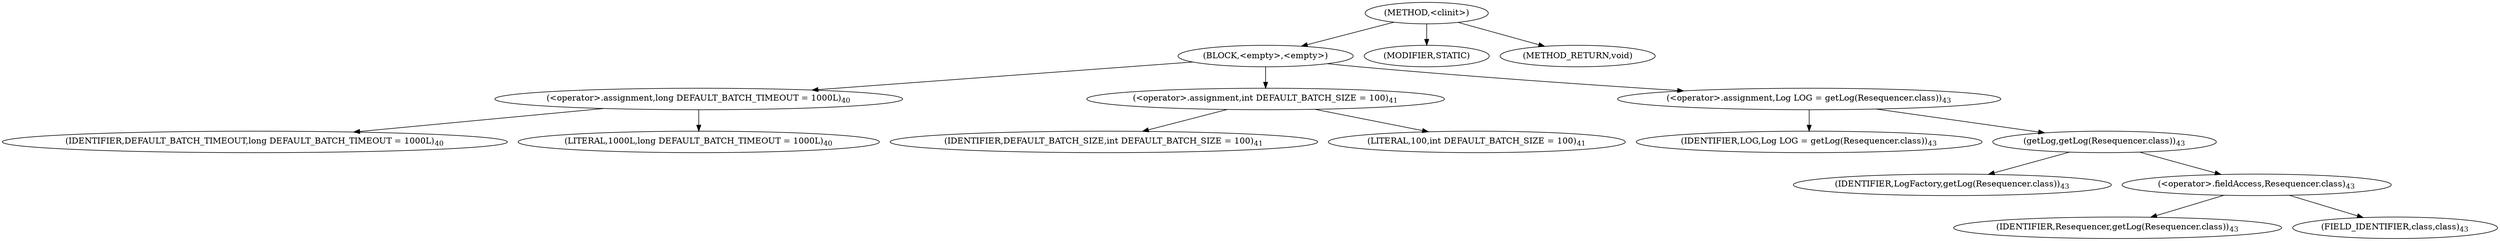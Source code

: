 digraph "&lt;clinit&gt;" {  
"413" [label = <(METHOD,&lt;clinit&gt;)> ]
"414" [label = <(BLOCK,&lt;empty&gt;,&lt;empty&gt;)> ]
"415" [label = <(&lt;operator&gt;.assignment,long DEFAULT_BATCH_TIMEOUT = 1000L)<SUB>40</SUB>> ]
"416" [label = <(IDENTIFIER,DEFAULT_BATCH_TIMEOUT,long DEFAULT_BATCH_TIMEOUT = 1000L)<SUB>40</SUB>> ]
"417" [label = <(LITERAL,1000L,long DEFAULT_BATCH_TIMEOUT = 1000L)<SUB>40</SUB>> ]
"418" [label = <(&lt;operator&gt;.assignment,int DEFAULT_BATCH_SIZE = 100)<SUB>41</SUB>> ]
"419" [label = <(IDENTIFIER,DEFAULT_BATCH_SIZE,int DEFAULT_BATCH_SIZE = 100)<SUB>41</SUB>> ]
"420" [label = <(LITERAL,100,int DEFAULT_BATCH_SIZE = 100)<SUB>41</SUB>> ]
"421" [label = <(&lt;operator&gt;.assignment,Log LOG = getLog(Resequencer.class))<SUB>43</SUB>> ]
"422" [label = <(IDENTIFIER,LOG,Log LOG = getLog(Resequencer.class))<SUB>43</SUB>> ]
"423" [label = <(getLog,getLog(Resequencer.class))<SUB>43</SUB>> ]
"424" [label = <(IDENTIFIER,LogFactory,getLog(Resequencer.class))<SUB>43</SUB>> ]
"425" [label = <(&lt;operator&gt;.fieldAccess,Resequencer.class)<SUB>43</SUB>> ]
"426" [label = <(IDENTIFIER,Resequencer,getLog(Resequencer.class))<SUB>43</SUB>> ]
"427" [label = <(FIELD_IDENTIFIER,class,class)<SUB>43</SUB>> ]
"428" [label = <(MODIFIER,STATIC)> ]
"429" [label = <(METHOD_RETURN,void)> ]
  "413" -> "414" 
  "413" -> "428" 
  "413" -> "429" 
  "414" -> "415" 
  "414" -> "418" 
  "414" -> "421" 
  "415" -> "416" 
  "415" -> "417" 
  "418" -> "419" 
  "418" -> "420" 
  "421" -> "422" 
  "421" -> "423" 
  "423" -> "424" 
  "423" -> "425" 
  "425" -> "426" 
  "425" -> "427" 
}
